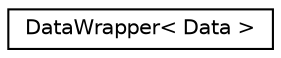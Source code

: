 digraph "Graphical Class Hierarchy"
{
 // LATEX_PDF_SIZE
  edge [fontname="Helvetica",fontsize="10",labelfontname="Helvetica",labelfontsize="10"];
  node [fontname="Helvetica",fontsize="10",shape=record];
  rankdir="LR";
  Node0 [label="DataWrapper\< Data \>",height=0.2,width=0.4,color="black", fillcolor="white", style="filled",URL="$classoperations__research_1_1glop_1_1_data_wrapper.html",tooltip=" "];
}
